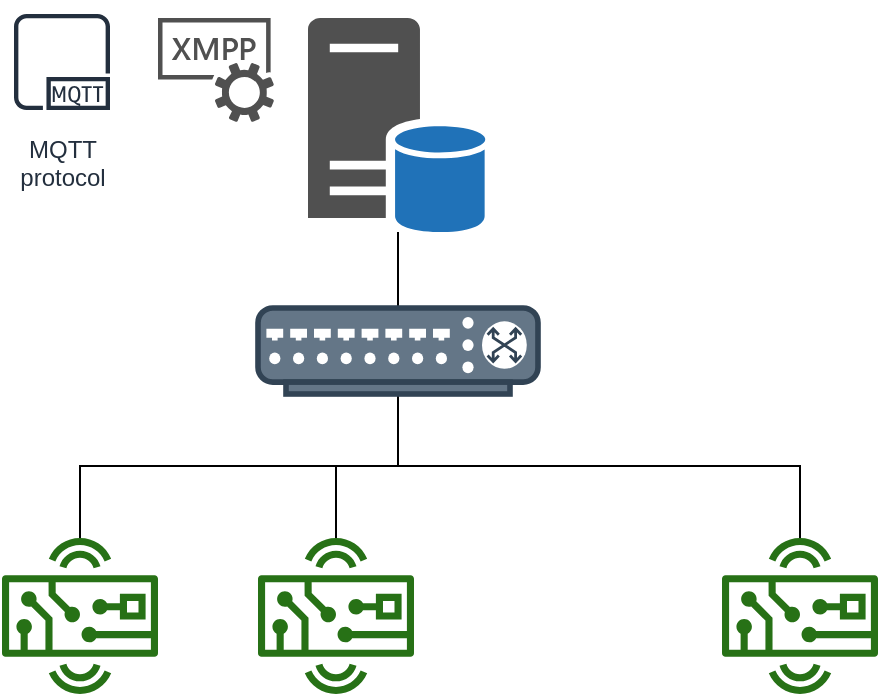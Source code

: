 <mxfile version="13.9.9" type="github"><diagram id="zFNmyJO_FlhUSclRaMOV" name="Page-1"><mxGraphModel dx="1185" dy="659" grid="1" gridSize="10" guides="1" tooltips="1" connect="1" arrows="1" fold="1" page="1" pageScale="1" pageWidth="827" pageHeight="1169" math="0" shadow="0"><root><mxCell id="0"/><mxCell id="1" parent="0"/><mxCell id="RGaNZwbY-GCQRheisd1l-4" value="" style="outlineConnect=0;fontColor=#232F3E;gradientColor=none;fillColor=#277116;strokeColor=none;dashed=0;verticalLabelPosition=bottom;verticalAlign=top;align=center;html=1;fontSize=12;fontStyle=0;aspect=fixed;pointerEvents=1;shape=mxgraph.aws4.hardware_board;" vertex="1" parent="1"><mxGeometry x="160" y="370" width="78" height="78" as="geometry"/></mxCell><mxCell id="RGaNZwbY-GCQRheisd1l-16" style="edgeStyle=orthogonalEdgeStyle;rounded=0;orthogonalLoop=1;jettySize=auto;html=1;endArrow=none;endFill=0;exitX=0.5;exitY=1;exitDx=0;exitDy=0;exitPerimeter=0;" edge="1" parent="1" source="RGaNZwbY-GCQRheisd1l-6" target="RGaNZwbY-GCQRheisd1l-4"><mxGeometry relative="1" as="geometry"/></mxCell><mxCell id="RGaNZwbY-GCQRheisd1l-17" style="edgeStyle=orthogonalEdgeStyle;rounded=0;orthogonalLoop=1;jettySize=auto;html=1;endArrow=none;endFill=0;" edge="1" parent="1" source="RGaNZwbY-GCQRheisd1l-6" target="RGaNZwbY-GCQRheisd1l-8"><mxGeometry relative="1" as="geometry"/></mxCell><mxCell id="RGaNZwbY-GCQRheisd1l-18" style="edgeStyle=orthogonalEdgeStyle;rounded=0;orthogonalLoop=1;jettySize=auto;html=1;exitX=0.5;exitY=1;exitDx=0;exitDy=0;exitPerimeter=0;endArrow=none;endFill=0;" edge="1" parent="1" source="RGaNZwbY-GCQRheisd1l-6" target="RGaNZwbY-GCQRheisd1l-9"><mxGeometry relative="1" as="geometry"/></mxCell><mxCell id="RGaNZwbY-GCQRheisd1l-19" style="edgeStyle=orthogonalEdgeStyle;rounded=0;orthogonalLoop=1;jettySize=auto;html=1;endArrow=none;endFill=0;" edge="1" parent="1" source="RGaNZwbY-GCQRheisd1l-6" target="RGaNZwbY-GCQRheisd1l-13"><mxGeometry relative="1" as="geometry"/></mxCell><mxCell id="RGaNZwbY-GCQRheisd1l-6" value="" style="verticalAlign=top;verticalLabelPosition=bottom;labelPosition=center;align=center;html=1;outlineConnect=0;fillColor=#647687;strokeColor=#314354;gradientDirection=north;strokeWidth=1;shape=mxgraph.networks.switch;fontColor=#ffffff;" vertex="1" parent="1"><mxGeometry x="288" y="255" width="140" height="43" as="geometry"/></mxCell><mxCell id="RGaNZwbY-GCQRheisd1l-8" value="" style="outlineConnect=0;fontColor=#232F3E;gradientColor=none;fillColor=#277116;strokeColor=none;dashed=0;verticalLabelPosition=bottom;verticalAlign=top;align=center;html=1;fontSize=12;fontStyle=0;aspect=fixed;pointerEvents=1;shape=mxgraph.aws4.hardware_board;" vertex="1" parent="1"><mxGeometry x="288" y="370" width="78" height="78" as="geometry"/></mxCell><mxCell id="RGaNZwbY-GCQRheisd1l-9" value="" style="outlineConnect=0;fontColor=#232F3E;gradientColor=none;fillColor=#277116;strokeColor=none;dashed=0;verticalLabelPosition=bottom;verticalAlign=top;align=center;html=1;fontSize=12;fontStyle=0;aspect=fixed;pointerEvents=1;shape=mxgraph.aws4.hardware_board;" vertex="1" parent="1"><mxGeometry x="520" y="370" width="78" height="78" as="geometry"/></mxCell><mxCell id="RGaNZwbY-GCQRheisd1l-13" value="" style="pointerEvents=1;shadow=0;dashed=0;html=1;strokeColor=none;fillColor=#505050;labelPosition=center;verticalLabelPosition=bottom;verticalAlign=top;outlineConnect=0;align=center;shape=mxgraph.office.servers.database_server_blue;" vertex="1" parent="1"><mxGeometry x="313" y="110" width="90" height="107" as="geometry"/></mxCell><mxCell id="RGaNZwbY-GCQRheisd1l-20" value="" style="pointerEvents=1;shadow=0;dashed=0;html=1;strokeColor=none;fillColor=#505050;labelPosition=center;verticalLabelPosition=bottom;verticalAlign=top;outlineConnect=0;align=center;shape=mxgraph.office.communications.xmpp_service;" vertex="1" parent="1"><mxGeometry x="238" y="110" width="58" height="52" as="geometry"/></mxCell><mxCell id="RGaNZwbY-GCQRheisd1l-21" value="MQTT&#xA;protocol" style="outlineConnect=0;fontColor=#232F3E;gradientColor=none;strokeColor=#232F3E;fillColor=#ffffff;dashed=0;verticalLabelPosition=bottom;verticalAlign=top;align=center;html=1;fontSize=12;fontStyle=0;aspect=fixed;shape=mxgraph.aws4.resourceIcon;resIcon=mxgraph.aws4.mqtt_protocol;" vertex="1" parent="1"><mxGeometry x="160" y="102" width="60" height="60" as="geometry"/></mxCell></root></mxGraphModel></diagram></mxfile>